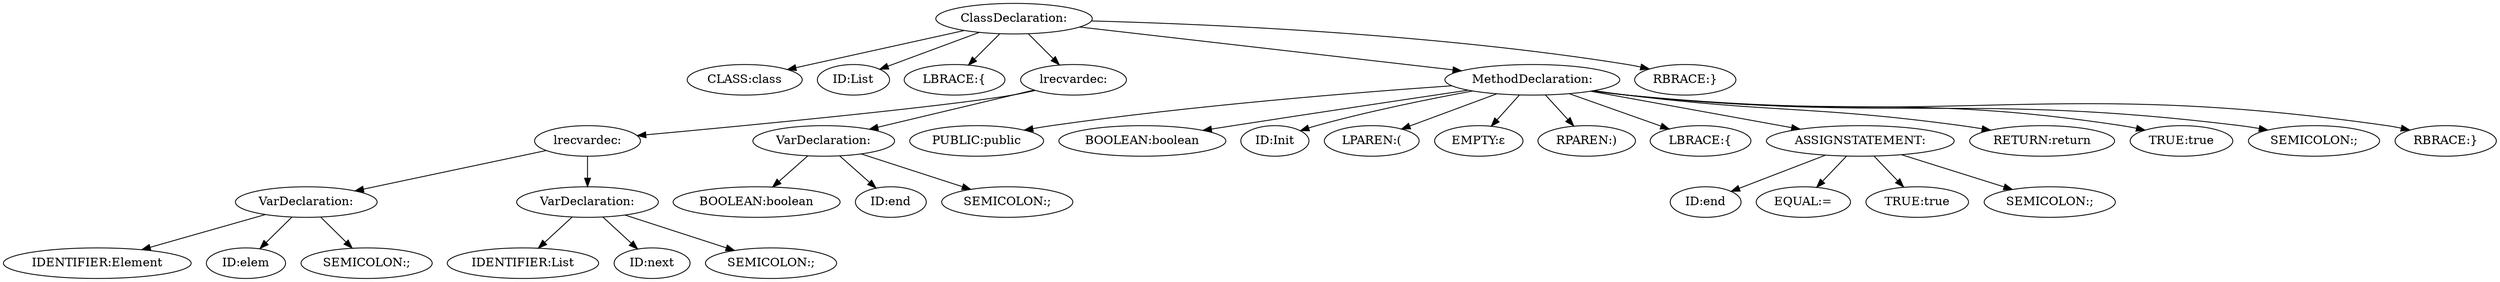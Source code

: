 digraph {
n0 [label="ClassDeclaration:"];
n1 [label="CLASS:class"];
n0 -> n1
n2 [label="ID:List"];
n0 -> n2
n3 [label="LBRACE:{"];
n0 -> n3
n4 [label="lrecvardec:"];
n5 [label="lrecvardec:"];
n6 [label="VarDeclaration:"];
n7 [label="IDENTIFIER:Element"];
n6 -> n7
n8 [label="ID:elem"];
n6 -> n8
n9 [label="SEMICOLON:;"];
n6 -> n9
n5 -> n6
n10 [label="VarDeclaration:"];
n11 [label="IDENTIFIER:List"];
n10 -> n11
n12 [label="ID:next"];
n10 -> n12
n13 [label="SEMICOLON:;"];
n10 -> n13
n5 -> n10
n4 -> n5
n14 [label="VarDeclaration:"];
n15 [label="BOOLEAN:boolean"];
n14 -> n15
n16 [label="ID:end"];
n14 -> n16
n17 [label="SEMICOLON:;"];
n14 -> n17
n4 -> n14
n0 -> n4
n18 [label="MethodDeclaration:"];
n19 [label="PUBLIC:public"];
n18 -> n19
n20 [label="BOOLEAN:boolean"];
n18 -> n20
n21 [label="ID:Init"];
n18 -> n21
n22 [label="LPAREN:("];
n18 -> n22
n23 [label="EMPTY:ɛ"];
n18 -> n23
n24 [label="RPAREN:)"];
n18 -> n24
n25 [label="LBRACE:{"];
n18 -> n25
n26 [label="ASSIGNSTATEMENT:"];
n27 [label="ID:end"];
n26 -> n27
n28 [label="EQUAL:="];
n26 -> n28
n29 [label="TRUE:true"];
n26 -> n29
n30 [label="SEMICOLON:;"];
n26 -> n30
n18 -> n26
n31 [label="RETURN:return"];
n18 -> n31
n32 [label="TRUE:true"];
n18 -> n32
n33 [label="SEMICOLON:;"];
n18 -> n33
n34 [label="RBRACE:}"];
n18 -> n34
n0 -> n18
n35 [label="RBRACE:}"];
n0 -> n35
}
